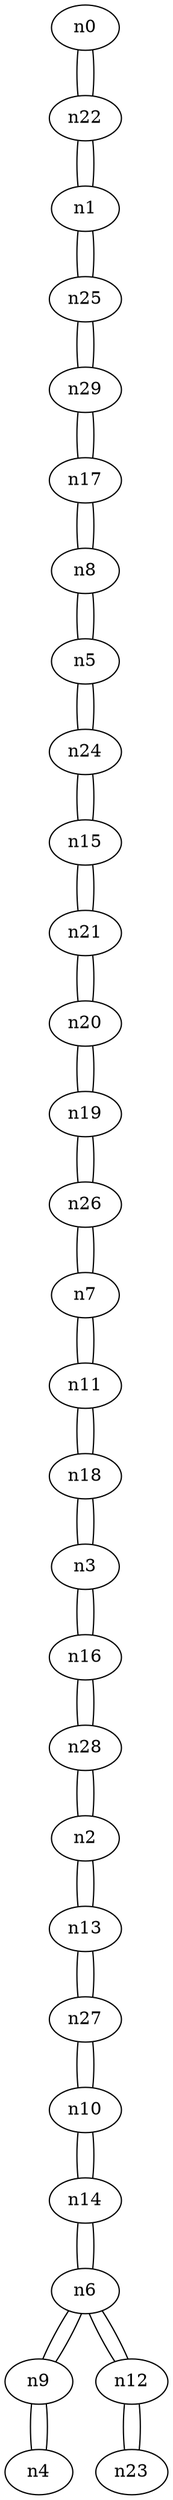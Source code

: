 graph {
n0;
n1;
n2;
n3;
n4;
n5;
n6;
n7;
n8;
n9;
n10;
n11;
n12;
n13;
n14;
n15;
n16;
n17;
n18;
n19;
n20;
n21;
n22;
n23;
n24;
n25;
n26;
n27;
n28;
n29;
n0 -- n22;
n1 -- n22;
n1 -- n25;
n2 -- n13;
n2 -- n28;
n3 -- n16;
n3 -- n18;
n4 -- n9;
n5 -- n24;
n5 -- n8;
n6 -- n9;
n6 -- n14;
n6 -- n12;
n7 -- n26;
n7 -- n11;
n8 -- n5;
n8 -- n17;
n9 -- n4;
n9 -- n6;
n10 -- n14;
n10 -- n27;
n11 -- n18;
n11 -- n7;
n12 -- n23;
n12 -- n6;
n13 -- n27;
n13 -- n2;
n14 -- n10;
n14 -- n6;
n15 -- n24;
n15 -- n21;
n16 -- n28;
n16 -- n3;
n17 -- n29;
n17 -- n8;
n18 -- n11;
n18 -- n3;
n19 -- n26;
n19 -- n20;
n20 -- n21;
n20 -- n19;
n21 -- n20;
n21 -- n15;
n22 -- n1;
n22 -- n0;
n23 -- n12;
n24 -- n5;
n24 -- n15;
n25 -- n29;
n25 -- n1;
n26 -- n19;
n26 -- n7;
n27 -- n13;
n27 -- n10;
n28 -- n16;
n28 -- n2;
n29 -- n17;
n29 -- n25;
}
